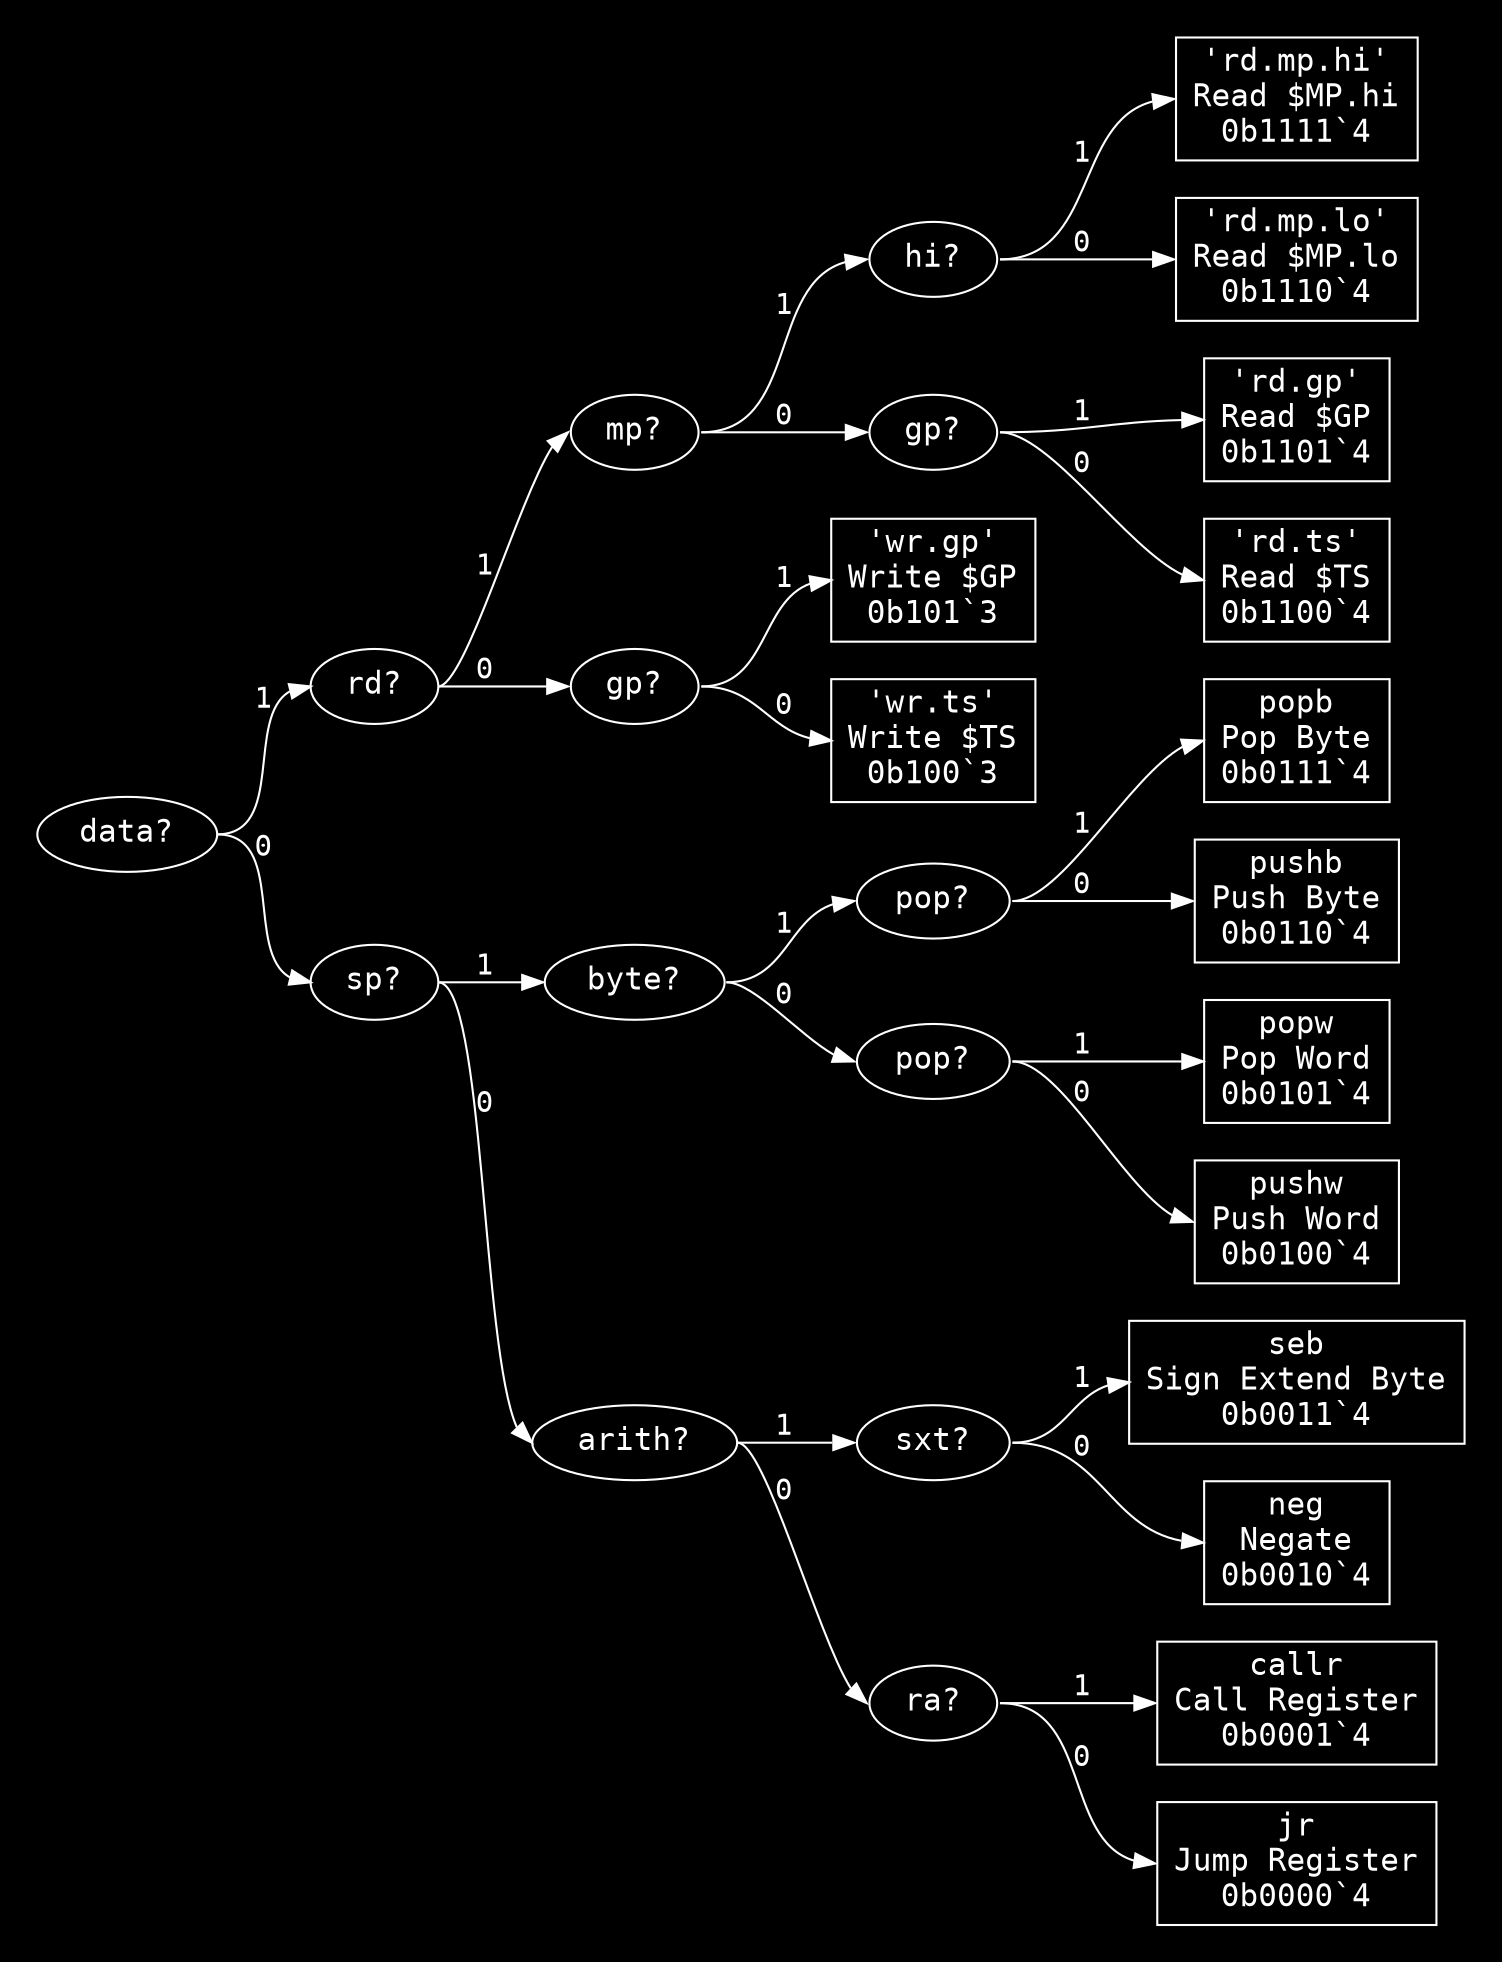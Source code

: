 digraph "Format r(1)" {
  graph [dpi = 100, bgcolor="#111", fontcolor="white", rankdir=LR, pad="0.25"];
  node [fontname = "Courier", fontsize="15pt", color="white", fontcolor="white"];
  edge [fontname = "Courier", color="white", fontcolor="white"];
  "data_8086210" [label = "data?", shape = ellipse];
  "data_8086210":e -> "rd_3751218":w [label = "1"];
  "data_8086210":e -> "sp_11244832":w [label = "0"];
  "rd_3751218" [label = "rd?", shape = ellipse];
  "rd_3751218":e -> "mp_7162851":w [label = "1"];
  "rd_3751218":e -> "gp_13018399":w [label = "0"];
  "mp_7162851" [label = "mp?", shape = ellipse];
  "mp_7162851":e -> "hi_11502045":w [label = "1"];
  "mp_7162851":e -> "gp_6366742":w [label = "0"];
  "hi_11502045" [label = "hi?", shape = ellipse];
  "hi_11502045":e -> "'rd.mp.hi'_6753187":w [label = "1"];
  "hi_11502045":e -> "'rd.mp.lo'_9626836":w [label = "0"];
  "'rd.mp.hi'_6753187" [label = "'rd.mp.hi'\nRead $MP.hi\n0b1111`4", shape = rectangle];
  "'rd.mp.lo'_9626836" [label = "'rd.mp.lo'\nRead $MP.lo\n0b1110`4", shape = rectangle];
  "gp_6366742" [label = "gp?", shape = ellipse];
  "gp_6366742":e -> "'rd.gp'_7170807":w [label = "1"];
  "gp_6366742":e -> "'rd.ts'_7479667":w [label = "0"];
  "'rd.gp'_7170807" [label = "'rd.gp'\nRead $GP\n0b1101`4", shape = rectangle];
  "'rd.ts'_7479667" [label = "'rd.ts'\nRead $TS\n0b1100`4", shape = rectangle];
  "gp_13018399" [label = "gp?", shape = ellipse];
  "gp_13018399":e -> "'wr.gp'_5110024":w [label = "1"];
  "gp_13018399":e -> "'wr.ts'_15243891":w [label = "0"];
  "'wr.gp'_5110024" [label = "'wr.gp'\nWrite $GP\n0b101`3", shape = rectangle];
  "'wr.ts'_15243891" [label = "'wr.ts'\nWrite $TS\n0b100`3", shape = rectangle];
  "sp_11244832" [label = "sp?", shape = ellipse];
  "sp_11244832":e -> "byte_11388536":w [label = "1"];
  "sp_11244832":e -> "arith_8397043":w [label = "0"];
  "byte_11388536" [label = "byte?", shape = ellipse];
  "byte_11388536":e -> "pop_13701219":w [label = "1"];
  "byte_11388536":e -> "pop_11052152":w [label = "0"];
  "pop_13701219" [label = "pop?", shape = ellipse];
  "pop_13701219":e -> "popb_9607987":w [label = "1"];
  "pop_13701219":e -> "pushb_7132072":w [label = "0"];
  "popb_9607987" [label = "popb\nPop Byte\n0b0111`4", shape = rectangle];
  "pushb_7132072" [label = "pushb\nPush Byte\n0b0110`4", shape = rectangle];
  "pop_11052152" [label = "pop?", shape = ellipse];
  "pop_11052152":e -> "popw_1825455":w [label = "1"];
  "pop_11052152":e -> "pushw_9011362":w [label = "0"];
  "popw_1825455" [label = "popw\nPop Word\n0b0101`4", shape = rectangle];
  "pushw_9011362" [label = "pushw\nPush Word\n0b0100`4", shape = rectangle];
  "arith_8397043" [label = "arith?", shape = ellipse];
  "arith_8397043":e -> "sxt_1516934":w [label = "1"];
  "arith_8397043":e -> "ra_11984613":w [label = "0"];
  "sxt_1516934" [label = "sxt?", shape = ellipse];
  "sxt_1516934":e -> "seb_8359608":w [label = "1"];
  "sxt_1516934":e -> "neg_298820":w [label = "0"];
  "seb_8359608" [label = "seb\nSign Extend Byte\n0b0011`4", shape = rectangle];
  "neg_298820" [label = "neg\nNegate\n0b0010`4", shape = rectangle];
  "ra_11984613" [label = "ra?", shape = ellipse];
  "ra_11984613":e -> "callr_11085822":w [label = "1"];
  "ra_11984613":e -> "jr_14350230":w [label = "0"];
  "callr_11085822" [label = "callr\nCall Register\n0b0001`4", shape = rectangle];
  "jr_14350230" [label = "jr\nJump Register\n0b0000`4", shape = rectangle];
}
